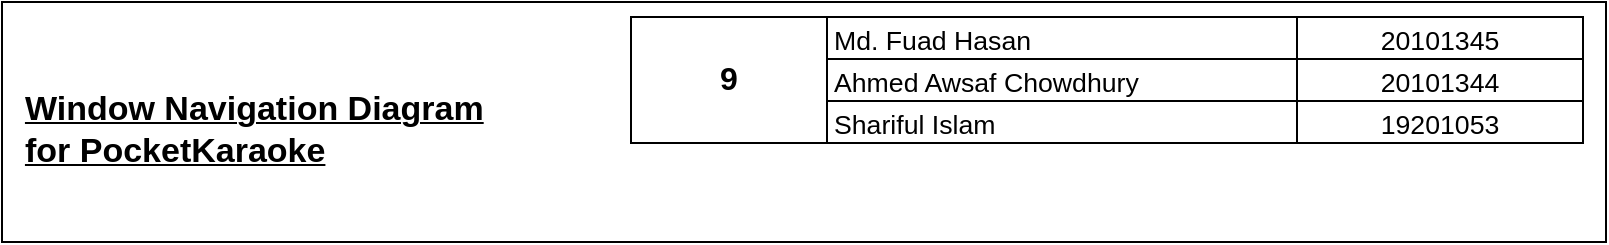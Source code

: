 <mxfile version="17.4.5" type="github">
  <diagram id="owH88kbiLFVOIeeBzZcx" name="Page-1">
    <mxGraphModel dx="2062" dy="1114" grid="1" gridSize="10" guides="1" tooltips="1" connect="1" arrows="1" fold="1" page="1" pageScale="1" pageWidth="850" pageHeight="1100" math="0" shadow="0">
      <root>
        <mxCell id="0" />
        <mxCell id="1" parent="0" />
        <mxCell id="UJMOczX7DfV2FB-4b8eR-1" value="&lt;div align=&quot;left&quot;&gt;&lt;u&gt;&lt;b&gt;&lt;font style=&quot;font-size: 17px&quot;&gt;&lt;br&gt;&lt;/font&gt;&lt;/b&gt;&lt;/u&gt;&lt;/div&gt;&lt;div align=&quot;left&quot;&gt;&lt;u&gt;&lt;b&gt;&lt;font style=&quot;font-size: 17px&quot;&gt;&lt;br&gt;&lt;/font&gt;&lt;/b&gt;&lt;/u&gt;&lt;/div&gt;&lt;div align=&quot;left&quot;&gt;&lt;u&gt;&lt;b&gt;&lt;font style=&quot;font-size: 17px&quot;&gt;&lt;/font&gt;&lt;/b&gt;&lt;/u&gt;&lt;b&gt;&lt;font style=&quot;font-size: 17px&quot;&gt;&lt;span style=&quot;white-space: pre&quot;&gt;&lt;span style=&quot;white-space: pre&quot;&gt; &lt;/span&gt; &lt;/span&gt;&lt;/font&gt;&lt;/b&gt;&lt;u&gt;&lt;b&gt;&lt;font style=&quot;font-size: 17px&quot;&gt;Window Navigation Diagram&lt;/font&gt;&lt;/b&gt;&lt;/u&gt;&lt;/div&gt;&lt;div align=&quot;left&quot;&gt;&lt;u&gt;&lt;b&gt;&lt;font style=&quot;font-size: 17px&quot;&gt;&lt;/font&gt;&lt;/b&gt;&lt;/u&gt;&lt;b&gt;&lt;font style=&quot;font-size: 17px&quot;&gt;&lt;span style=&quot;white-space: pre&quot;&gt;&lt;span style=&quot;white-space: pre&quot;&gt; &lt;/span&gt; &lt;/span&gt;&lt;/font&gt;&lt;/b&gt;&lt;u&gt;&lt;b&gt;&lt;font style=&quot;font-size: 17px&quot;&gt;for PocketKaraoke&lt;/font&gt;&lt;/b&gt;&lt;/u&gt;&lt;/div&gt;&lt;div align=&quot;left&quot;&gt;&lt;br&gt;&lt;/div&gt;&lt;div align=&quot;left&quot;&gt;&lt;br&gt;&lt;/div&gt;&lt;div align=&quot;left&quot;&gt;&lt;br&gt;&lt;/div&gt;" style="rounded=0;whiteSpace=wrap;html=1;fontSize=9;fillColor=none;align=left;" vertex="1" parent="1">
          <mxGeometry x="8" y="10" width="802" height="120" as="geometry" />
        </mxCell>
        <mxCell id="UJMOczX7DfV2FB-4b8eR-2" value="&lt;table dir=&quot;ltr&quot; style=&quot;table-layout: fixed ; font-size: 10pt ; font-family: &amp;quot;arial&amp;quot; ; width: 0px ; border-collapse: collapse ; border: none&quot; cellspacing=&quot;0&quot; cellpadding=&quot;0&quot; border=&quot;1&quot;&gt;&lt;colgroup&gt;&lt;col width=&quot;98&quot;&gt;&lt;col width=&quot;235&quot;&gt;&lt;col width=&quot;143&quot;&gt;&lt;/colgroup&gt;&lt;tbody&gt;&lt;tr style=&quot;height: 21px&quot;&gt;&lt;td style=&quot;border-color: rgb(0, 0, 0); border-style: solid; border-width: 1px; overflow: hidden; padding: 0px 3px; vertical-align: middle; font-size: 12pt; font-weight: bold; overflow-wrap: break-word; text-align: center;&quot; rowspan=&quot;3&quot; colspan=&quot;1&quot;&gt;&lt;span&gt;&lt;div style=&quot;max-height: 63px&quot;&gt;9&lt;/div&gt;&lt;/span&gt;&lt;/td&gt;&lt;td style=&quot;border-top: 1px solid rgb(0, 0, 0); border-right: 1px solid rgb(0, 0, 0); border-bottom: 1px solid rgb(0, 0, 0); overflow: hidden; padding: 0px 3px; vertical-align: bottom; overflow-wrap: break-word;&quot;&gt;Md. Fuad Hasan&lt;/td&gt;&lt;td style=&quot;border-top: 1px solid rgb(0, 0, 0); border-right: 1px solid rgb(0, 0, 0); border-bottom: 1px solid rgb(0, 0, 0); overflow: hidden; padding: 0px 3px; vertical-align: bottom; overflow-wrap: break-word; text-align: center;&quot;&gt;20101345&lt;/td&gt;&lt;/tr&gt;&lt;tr style=&quot;height: 21px&quot;&gt;&lt;td style=&quot;border-right: 1px solid rgb(0, 0, 0); border-bottom: 1px solid rgb(0, 0, 0); overflow: hidden; padding: 0px 3px; vertical-align: bottom; overflow-wrap: break-word;&quot;&gt;Ahmed Awsaf Chowdhury&lt;/td&gt;&lt;td style=&quot;border-right: 1px solid rgb(0, 0, 0); border-bottom: 1px solid rgb(0, 0, 0); overflow: hidden; padding: 0px 3px; vertical-align: bottom; overflow-wrap: break-word; text-align: center;&quot;&gt;20101344&lt;/td&gt;&lt;/tr&gt;&lt;tr style=&quot;height: 21px&quot;&gt;&lt;td style=&quot;border-right: 1px solid rgb(0, 0, 0); border-bottom: 1px solid rgb(0, 0, 0); overflow: hidden; padding: 0px 3px; vertical-align: bottom; overflow-wrap: break-word;&quot;&gt;Shariful Islam&lt;/td&gt;&lt;td style=&quot;border-right: 1px solid rgb(0, 0, 0); border-bottom: 1px solid rgb(0, 0, 0); overflow: hidden; padding: 0px 3px; vertical-align: bottom; overflow-wrap: break-word; text-align: center;&quot;&gt;19201053&lt;/td&gt;&lt;/tr&gt;&lt;/tbody&gt;&lt;/table&gt;" style="text;whiteSpace=wrap;html=1;" vertex="1" parent="1">
          <mxGeometry x="320.0" y="10" width="476.43" height="80" as="geometry" />
        </mxCell>
      </root>
    </mxGraphModel>
  </diagram>
</mxfile>
